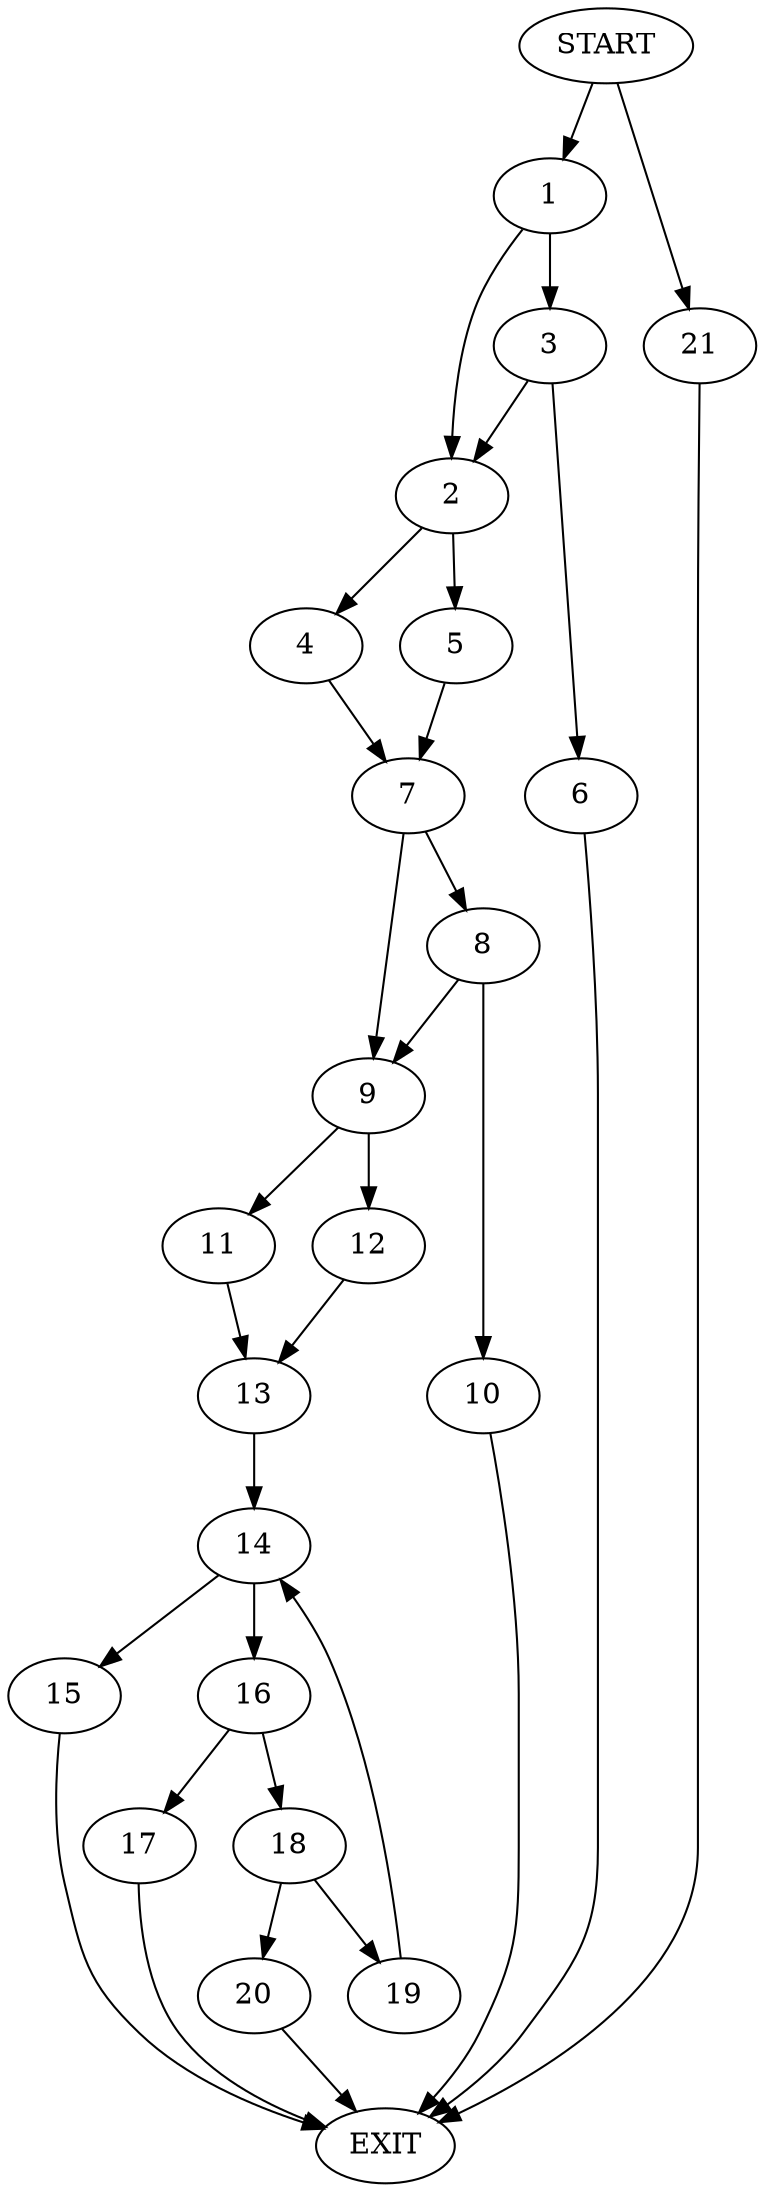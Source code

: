 digraph {
0 [label="START"]
22 [label="EXIT"]
0 -> 1
1 -> 2
1 -> 3
2 -> 4
2 -> 5
3 -> 2
3 -> 6
6 -> 22
4 -> 7
5 -> 7
7 -> 8
7 -> 9
8 -> 10
8 -> 9
9 -> 11
9 -> 12
10 -> 22
11 -> 13
12 -> 13
13 -> 14
14 -> 15
14 -> 16
16 -> 17
16 -> 18
15 -> 22
17 -> 22
18 -> 19
18 -> 20
19 -> 14
20 -> 22
0 -> 21
21 -> 22
}
